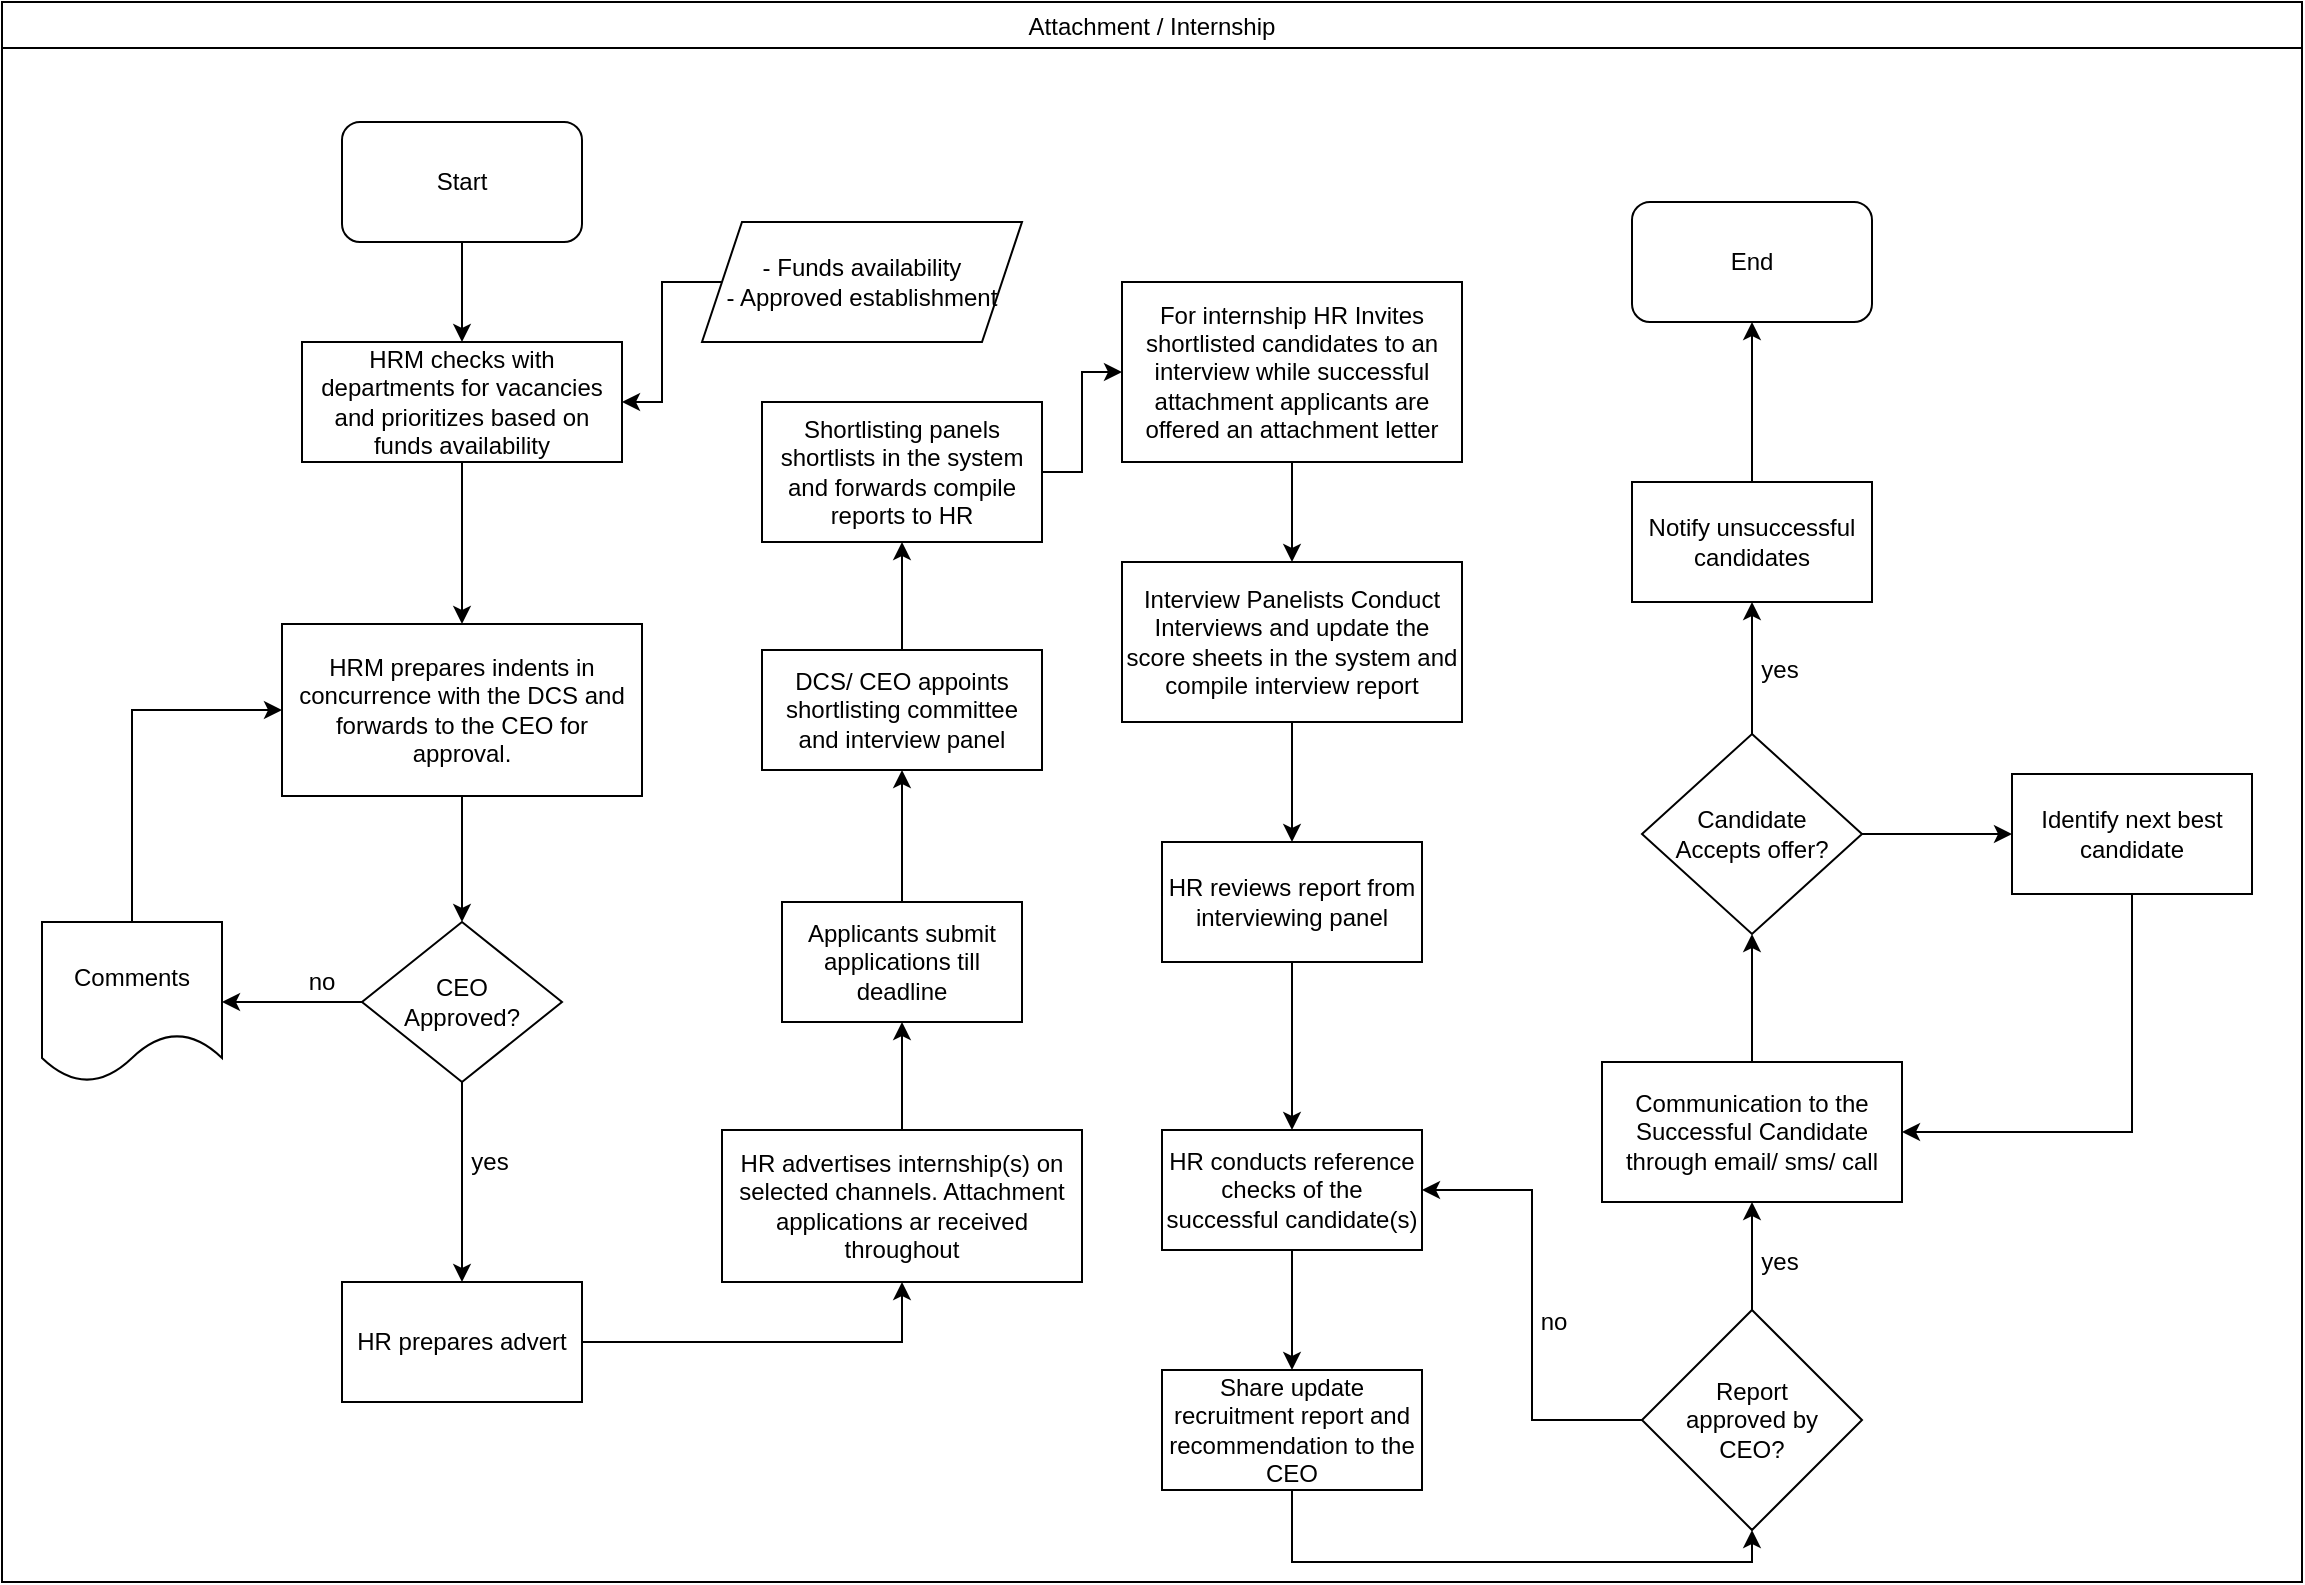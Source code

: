 <mxfile version="14.9.3" type="github">
  <diagram id="JpgFDhPypRxZ6japV6Xt" name="Page-1">
    <mxGraphModel dx="1038" dy="508" grid="1" gridSize="10" guides="1" tooltips="1" connect="1" arrows="1" fold="1" page="1" pageScale="1" pageWidth="1169" pageHeight="827" math="0" shadow="0">
      <root>
        <mxCell id="0" />
        <mxCell id="1" parent="0" />
        <mxCell id="ixj6lN1su4Th0R0Dn0Wk-1" value="Attachment / Internship" style="swimlane;startSize=23;fontStyle=0" vertex="1" parent="1">
          <mxGeometry x="10" y="20" width="1150" height="790" as="geometry" />
        </mxCell>
        <mxCell id="ixj6lN1su4Th0R0Dn0Wk-2" value="Start" style="rounded=1;whiteSpace=wrap;html=1;" vertex="1" parent="ixj6lN1su4Th0R0Dn0Wk-1">
          <mxGeometry x="170" y="60" width="120" height="60" as="geometry" />
        </mxCell>
        <mxCell id="ixj6lN1su4Th0R0Dn0Wk-4" value="&lt;span lang=&quot;EN-GB&quot;&gt;HRM checks with departments for vacancies and prioritizes based on funds availability&lt;br&gt;&lt;/span&gt;" style="rounded=0;whiteSpace=wrap;html=1;" vertex="1" parent="ixj6lN1su4Th0R0Dn0Wk-1">
          <mxGeometry x="150" y="170" width="160" height="60" as="geometry" />
        </mxCell>
        <mxCell id="ixj6lN1su4Th0R0Dn0Wk-5" value="" style="edgeStyle=orthogonalEdgeStyle;rounded=0;orthogonalLoop=1;jettySize=auto;html=1;" edge="1" parent="ixj6lN1su4Th0R0Dn0Wk-1" source="ixj6lN1su4Th0R0Dn0Wk-2" target="ixj6lN1su4Th0R0Dn0Wk-4">
          <mxGeometry relative="1" as="geometry">
            <mxPoint x="230" y="200" as="targetPoint" />
          </mxGeometry>
        </mxCell>
        <mxCell id="ixj6lN1su4Th0R0Dn0Wk-6" value="" style="edgeStyle=orthogonalEdgeStyle;rounded=0;orthogonalLoop=1;jettySize=auto;html=1;" edge="1" parent="ixj6lN1su4Th0R0Dn0Wk-1" source="ixj6lN1su4Th0R0Dn0Wk-7" target="ixj6lN1su4Th0R0Dn0Wk-4">
          <mxGeometry relative="1" as="geometry" />
        </mxCell>
        <mxCell id="ixj6lN1su4Th0R0Dn0Wk-7" value="&lt;div&gt;- Funds availability&lt;/div&gt;&lt;div&gt;- Approved establishment&lt;br&gt;&lt;/div&gt;" style="shape=parallelogram;perimeter=parallelogramPerimeter;whiteSpace=wrap;html=1;fixedSize=1;" vertex="1" parent="ixj6lN1su4Th0R0Dn0Wk-1">
          <mxGeometry x="350" y="110" width="160" height="60" as="geometry" />
        </mxCell>
        <mxCell id="ixj6lN1su4Th0R0Dn0Wk-11" value="" style="edgeStyle=orthogonalEdgeStyle;rounded=0;orthogonalLoop=1;jettySize=auto;html=1;exitX=0.5;exitY=1;exitDx=0;exitDy=0;" edge="1" parent="ixj6lN1su4Th0R0Dn0Wk-1" source="ixj6lN1su4Th0R0Dn0Wk-60" target="ixj6lN1su4Th0R0Dn0Wk-18">
          <mxGeometry relative="1" as="geometry">
            <mxPoint x="230" y="500" as="sourcePoint" />
          </mxGeometry>
        </mxCell>
        <mxCell id="ixj6lN1su4Th0R0Dn0Wk-16" value="" style="edgeStyle=orthogonalEdgeStyle;rounded=0;orthogonalLoop=1;jettySize=auto;html=1;" edge="1" parent="ixj6lN1su4Th0R0Dn0Wk-1" source="ixj6lN1su4Th0R0Dn0Wk-18" target="ixj6lN1su4Th0R0Dn0Wk-20">
          <mxGeometry relative="1" as="geometry" />
        </mxCell>
        <mxCell id="ixj6lN1su4Th0R0Dn0Wk-17" value="" style="edgeStyle=orthogonalEdgeStyle;rounded=0;orthogonalLoop=1;jettySize=auto;html=1;" edge="1" parent="ixj6lN1su4Th0R0Dn0Wk-1" source="ixj6lN1su4Th0R0Dn0Wk-18" target="ixj6lN1su4Th0R0Dn0Wk-22">
          <mxGeometry relative="1" as="geometry" />
        </mxCell>
        <mxCell id="ixj6lN1su4Th0R0Dn0Wk-18" value="&lt;div&gt;CEO &lt;br&gt;&lt;/div&gt;&lt;div&gt;Approved?&lt;/div&gt;" style="rhombus;whiteSpace=wrap;html=1;rounded=0;" vertex="1" parent="ixj6lN1su4Th0R0Dn0Wk-1">
          <mxGeometry x="180" y="460" width="100" height="80" as="geometry" />
        </mxCell>
        <mxCell id="ixj6lN1su4Th0R0Dn0Wk-19" value="" style="edgeStyle=orthogonalEdgeStyle;rounded=0;orthogonalLoop=1;jettySize=auto;html=1;entryX=0.5;entryY=1;entryDx=0;entryDy=0;" edge="1" parent="ixj6lN1su4Th0R0Dn0Wk-1" source="ixj6lN1su4Th0R0Dn0Wk-20" target="ixj6lN1su4Th0R0Dn0Wk-26">
          <mxGeometry relative="1" as="geometry">
            <mxPoint x="380" y="730" as="targetPoint" />
          </mxGeometry>
        </mxCell>
        <mxCell id="ixj6lN1su4Th0R0Dn0Wk-20" value="HR prepares advert" style="whiteSpace=wrap;html=1;rounded=0;" vertex="1" parent="ixj6lN1su4Th0R0Dn0Wk-1">
          <mxGeometry x="170" y="640" width="120" height="60" as="geometry" />
        </mxCell>
        <mxCell id="ixj6lN1su4Th0R0Dn0Wk-62" value="" style="edgeStyle=orthogonalEdgeStyle;rounded=0;orthogonalLoop=1;jettySize=auto;html=1;entryX=0;entryY=0.5;entryDx=0;entryDy=0;exitX=0.5;exitY=0;exitDx=0;exitDy=0;" edge="1" parent="ixj6lN1su4Th0R0Dn0Wk-1" source="ixj6lN1su4Th0R0Dn0Wk-22" target="ixj6lN1su4Th0R0Dn0Wk-60">
          <mxGeometry relative="1" as="geometry">
            <mxPoint x="65" y="470" as="targetPoint" />
          </mxGeometry>
        </mxCell>
        <mxCell id="ixj6lN1su4Th0R0Dn0Wk-22" value="Comments" style="shape=document;whiteSpace=wrap;html=1;boundedLbl=1;rounded=0;" vertex="1" parent="ixj6lN1su4Th0R0Dn0Wk-1">
          <mxGeometry x="20" y="460" width="90" height="80" as="geometry" />
        </mxCell>
        <mxCell id="ixj6lN1su4Th0R0Dn0Wk-25" value="" style="edgeStyle=orthogonalEdgeStyle;rounded=0;orthogonalLoop=1;jettySize=auto;html=1;" edge="1" parent="ixj6lN1su4Th0R0Dn0Wk-1" source="ixj6lN1su4Th0R0Dn0Wk-26" target="ixj6lN1su4Th0R0Dn0Wk-28">
          <mxGeometry relative="1" as="geometry" />
        </mxCell>
        <mxCell id="ixj6lN1su4Th0R0Dn0Wk-26" value="HR advertises internship(s) on selected channels. Attachment applications ar received throughout" style="whiteSpace=wrap;html=1;rounded=0;" vertex="1" parent="ixj6lN1su4Th0R0Dn0Wk-1">
          <mxGeometry x="360" y="564" width="180" height="76" as="geometry" />
        </mxCell>
        <mxCell id="ixj6lN1su4Th0R0Dn0Wk-27" value="" style="edgeStyle=orthogonalEdgeStyle;rounded=0;orthogonalLoop=1;jettySize=auto;html=1;" edge="1" parent="ixj6lN1su4Th0R0Dn0Wk-1" source="ixj6lN1su4Th0R0Dn0Wk-28" target="ixj6lN1su4Th0R0Dn0Wk-32">
          <mxGeometry relative="1" as="geometry" />
        </mxCell>
        <mxCell id="ixj6lN1su4Th0R0Dn0Wk-28" value="Applicants submit applications till deadline" style="whiteSpace=wrap;html=1;rounded=0;" vertex="1" parent="ixj6lN1su4Th0R0Dn0Wk-1">
          <mxGeometry x="390" y="450" width="120" height="60" as="geometry" />
        </mxCell>
        <mxCell id="ixj6lN1su4Th0R0Dn0Wk-29" value="yes" style="text;html=1;strokeColor=none;fillColor=none;align=center;verticalAlign=middle;whiteSpace=wrap;rounded=0;" vertex="1" parent="ixj6lN1su4Th0R0Dn0Wk-1">
          <mxGeometry x="224" y="570" width="40" height="20" as="geometry" />
        </mxCell>
        <mxCell id="ixj6lN1su4Th0R0Dn0Wk-31" value="" style="edgeStyle=orthogonalEdgeStyle;rounded=0;orthogonalLoop=1;jettySize=auto;html=1;" edge="1" parent="ixj6lN1su4Th0R0Dn0Wk-1" source="ixj6lN1su4Th0R0Dn0Wk-32" target="ixj6lN1su4Th0R0Dn0Wk-34">
          <mxGeometry relative="1" as="geometry" />
        </mxCell>
        <mxCell id="ixj6lN1su4Th0R0Dn0Wk-32" value="&lt;span lang=&quot;EN-GB&quot;&gt;DCS/ CEO appoints shortlisting committee and interview panel&lt;/span&gt;" style="whiteSpace=wrap;html=1;rounded=0;" vertex="1" parent="ixj6lN1su4Th0R0Dn0Wk-1">
          <mxGeometry x="380" y="324" width="140" height="60" as="geometry" />
        </mxCell>
        <mxCell id="ixj6lN1su4Th0R0Dn0Wk-33" value="" style="edgeStyle=orthogonalEdgeStyle;rounded=0;orthogonalLoop=1;jettySize=auto;html=1;entryX=0;entryY=0.5;entryDx=0;entryDy=0;" edge="1" parent="ixj6lN1su4Th0R0Dn0Wk-1" source="ixj6lN1su4Th0R0Dn0Wk-34" target="ixj6lN1su4Th0R0Dn0Wk-36">
          <mxGeometry relative="1" as="geometry" />
        </mxCell>
        <mxCell id="ixj6lN1su4Th0R0Dn0Wk-34" value="Shortlisting panels shortlists in the system and forwards compile reports to HR" style="whiteSpace=wrap;html=1;rounded=0;" vertex="1" parent="ixj6lN1su4Th0R0Dn0Wk-1">
          <mxGeometry x="380" y="200" width="140" height="70" as="geometry" />
        </mxCell>
        <mxCell id="ixj6lN1su4Th0R0Dn0Wk-35" value="" style="edgeStyle=orthogonalEdgeStyle;rounded=0;orthogonalLoop=1;jettySize=auto;html=1;" edge="1" parent="ixj6lN1su4Th0R0Dn0Wk-1" source="ixj6lN1su4Th0R0Dn0Wk-36" target="ixj6lN1su4Th0R0Dn0Wk-38">
          <mxGeometry relative="1" as="geometry" />
        </mxCell>
        <mxCell id="ixj6lN1su4Th0R0Dn0Wk-36" value="For internship HR Invites shortlisted candidates to an interview while successful attachment applicants are offered an attachment letter" style="whiteSpace=wrap;html=1;rounded=0;" vertex="1" parent="ixj6lN1su4Th0R0Dn0Wk-1">
          <mxGeometry x="560" y="140" width="170" height="90" as="geometry" />
        </mxCell>
        <mxCell id="ixj6lN1su4Th0R0Dn0Wk-37" value="" style="edgeStyle=orthogonalEdgeStyle;rounded=0;orthogonalLoop=1;jettySize=auto;html=1;" edge="1" parent="ixj6lN1su4Th0R0Dn0Wk-1" source="ixj6lN1su4Th0R0Dn0Wk-38" target="ixj6lN1su4Th0R0Dn0Wk-40">
          <mxGeometry relative="1" as="geometry" />
        </mxCell>
        <mxCell id="ixj6lN1su4Th0R0Dn0Wk-38" value="&lt;span lang=&quot;EN-GB&quot;&gt;Interview Panelists Conduct Interviews and update the score sheets in the system and compile interview report&lt;br&gt;&lt;/span&gt;" style="whiteSpace=wrap;html=1;rounded=0;" vertex="1" parent="ixj6lN1su4Th0R0Dn0Wk-1">
          <mxGeometry x="560" y="280" width="170" height="80" as="geometry" />
        </mxCell>
        <mxCell id="ixj6lN1su4Th0R0Dn0Wk-39" value="" style="edgeStyle=orthogonalEdgeStyle;rounded=0;orthogonalLoop=1;jettySize=auto;html=1;" edge="1" parent="ixj6lN1su4Th0R0Dn0Wk-1" source="ixj6lN1su4Th0R0Dn0Wk-40" target="ixj6lN1su4Th0R0Dn0Wk-42">
          <mxGeometry relative="1" as="geometry" />
        </mxCell>
        <mxCell id="ixj6lN1su4Th0R0Dn0Wk-40" value="&lt;span lang=&quot;EN-GB&quot;&gt;HR reviews report from interviewing panel&lt;/span&gt;" style="whiteSpace=wrap;html=1;rounded=0;" vertex="1" parent="ixj6lN1su4Th0R0Dn0Wk-1">
          <mxGeometry x="580" y="420" width="130" height="60" as="geometry" />
        </mxCell>
        <mxCell id="ixj6lN1su4Th0R0Dn0Wk-41" value="" style="edgeStyle=orthogonalEdgeStyle;rounded=0;orthogonalLoop=1;jettySize=auto;html=1;" edge="1" parent="ixj6lN1su4Th0R0Dn0Wk-1" source="ixj6lN1su4Th0R0Dn0Wk-42" target="ixj6lN1su4Th0R0Dn0Wk-44">
          <mxGeometry relative="1" as="geometry" />
        </mxCell>
        <mxCell id="ixj6lN1su4Th0R0Dn0Wk-42" value="&lt;span lang=&quot;EN-GB&quot;&gt;HR conducts reference checks of the successful candidate(s)&lt;br&gt;&lt;/span&gt;" style="whiteSpace=wrap;html=1;rounded=0;" vertex="1" parent="ixj6lN1su4Th0R0Dn0Wk-1">
          <mxGeometry x="580" y="564" width="130" height="60" as="geometry" />
        </mxCell>
        <mxCell id="ixj6lN1su4Th0R0Dn0Wk-43" value="" style="edgeStyle=orthogonalEdgeStyle;rounded=0;orthogonalLoop=1;jettySize=auto;html=1;entryX=0.5;entryY=1;entryDx=0;entryDy=0;exitX=0.5;exitY=1;exitDx=0;exitDy=0;" edge="1" parent="ixj6lN1su4Th0R0Dn0Wk-1" source="ixj6lN1su4Th0R0Dn0Wk-44" target="ixj6lN1su4Th0R0Dn0Wk-47">
          <mxGeometry relative="1" as="geometry">
            <Array as="points">
              <mxPoint x="645" y="780" />
              <mxPoint x="875" y="780" />
            </Array>
          </mxGeometry>
        </mxCell>
        <mxCell id="ixj6lN1su4Th0R0Dn0Wk-44" value="Share update recruitment report and recommendation to the CEO" style="whiteSpace=wrap;html=1;rounded=0;" vertex="1" parent="ixj6lN1su4Th0R0Dn0Wk-1">
          <mxGeometry x="580" y="684" width="130" height="60" as="geometry" />
        </mxCell>
        <mxCell id="ixj6lN1su4Th0R0Dn0Wk-45" value="" style="edgeStyle=orthogonalEdgeStyle;rounded=0;orthogonalLoop=1;jettySize=auto;html=1;" edge="1" parent="ixj6lN1su4Th0R0Dn0Wk-1" source="ixj6lN1su4Th0R0Dn0Wk-47" target="ixj6lN1su4Th0R0Dn0Wk-49">
          <mxGeometry relative="1" as="geometry" />
        </mxCell>
        <mxCell id="ixj6lN1su4Th0R0Dn0Wk-46" value="" style="edgeStyle=orthogonalEdgeStyle;rounded=0;orthogonalLoop=1;jettySize=auto;html=1;entryX=1;entryY=0.5;entryDx=0;entryDy=0;exitX=0;exitY=0.5;exitDx=0;exitDy=0;" edge="1" parent="ixj6lN1su4Th0R0Dn0Wk-1" source="ixj6lN1su4Th0R0Dn0Wk-47" target="ixj6lN1su4Th0R0Dn0Wk-42">
          <mxGeometry relative="1" as="geometry">
            <mxPoint x="1005" y="714" as="targetPoint" />
            <Array as="points">
              <mxPoint x="765" y="709" />
              <mxPoint x="765" y="594" />
            </Array>
          </mxGeometry>
        </mxCell>
        <mxCell id="ixj6lN1su4Th0R0Dn0Wk-47" value="&lt;div&gt;Report &lt;br&gt;&lt;/div&gt;&lt;div&gt;approved by &lt;br&gt;&lt;/div&gt;&lt;div&gt;CEO?&lt;/div&gt;" style="rhombus;whiteSpace=wrap;html=1;rounded=0;" vertex="1" parent="ixj6lN1su4Th0R0Dn0Wk-1">
          <mxGeometry x="820" y="654" width="110" height="110" as="geometry" />
        </mxCell>
        <mxCell id="ixj6lN1su4Th0R0Dn0Wk-48" value="" style="edgeStyle=orthogonalEdgeStyle;rounded=0;orthogonalLoop=1;jettySize=auto;html=1;" edge="1" parent="ixj6lN1su4Th0R0Dn0Wk-1" source="ixj6lN1su4Th0R0Dn0Wk-49" target="ixj6lN1su4Th0R0Dn0Wk-52">
          <mxGeometry relative="1" as="geometry" />
        </mxCell>
        <mxCell id="ixj6lN1su4Th0R0Dn0Wk-49" value="&lt;span lang=&quot;EN-GB&quot;&gt;Communication to the Successful Candidate through email/ sms/ call&lt;/span&gt;" style="whiteSpace=wrap;html=1;rounded=0;" vertex="1" parent="ixj6lN1su4Th0R0Dn0Wk-1">
          <mxGeometry x="800" y="530" width="150" height="70" as="geometry" />
        </mxCell>
        <mxCell id="ixj6lN1su4Th0R0Dn0Wk-50" value="" style="edgeStyle=orthogonalEdgeStyle;rounded=0;orthogonalLoop=1;jettySize=auto;html=1;" edge="1" parent="ixj6lN1su4Th0R0Dn0Wk-1" source="ixj6lN1su4Th0R0Dn0Wk-52" target="ixj6lN1su4Th0R0Dn0Wk-55">
          <mxGeometry relative="1" as="geometry" />
        </mxCell>
        <mxCell id="ixj6lN1su4Th0R0Dn0Wk-51" value="" style="edgeStyle=orthogonalEdgeStyle;rounded=0;orthogonalLoop=1;jettySize=auto;html=1;" edge="1" parent="ixj6lN1su4Th0R0Dn0Wk-1" source="ixj6lN1su4Th0R0Dn0Wk-52" target="ixj6lN1su4Th0R0Dn0Wk-59">
          <mxGeometry relative="1" as="geometry" />
        </mxCell>
        <mxCell id="ixj6lN1su4Th0R0Dn0Wk-52" value="&lt;div&gt;Candidate&lt;/div&gt;&lt;div&gt;Accepts offer?&lt;/div&gt;" style="rhombus;whiteSpace=wrap;html=1;rounded=0;" vertex="1" parent="ixj6lN1su4Th0R0Dn0Wk-1">
          <mxGeometry x="820" y="366" width="110" height="100" as="geometry" />
        </mxCell>
        <mxCell id="ixj6lN1su4Th0R0Dn0Wk-53" value="no" style="text;html=1;strokeColor=none;fillColor=none;align=center;verticalAlign=middle;whiteSpace=wrap;rounded=0;" vertex="1" parent="ixj6lN1su4Th0R0Dn0Wk-1">
          <mxGeometry x="756" y="650" width="40" height="20" as="geometry" />
        </mxCell>
        <mxCell id="ixj6lN1su4Th0R0Dn0Wk-54" value="" style="edgeStyle=orthogonalEdgeStyle;rounded=0;orthogonalLoop=1;jettySize=auto;html=1;entryX=0.5;entryY=1;entryDx=0;entryDy=0;" edge="1" parent="ixj6lN1su4Th0R0Dn0Wk-1" source="ixj6lN1su4Th0R0Dn0Wk-55" target="ixj6lN1su4Th0R0Dn0Wk-56">
          <mxGeometry relative="1" as="geometry">
            <mxPoint x="875" y="126" as="targetPoint" />
          </mxGeometry>
        </mxCell>
        <mxCell id="ixj6lN1su4Th0R0Dn0Wk-55" value="Notify unsuccessful candidates" style="whiteSpace=wrap;html=1;rounded=0;" vertex="1" parent="ixj6lN1su4Th0R0Dn0Wk-1">
          <mxGeometry x="815" y="240" width="120" height="60" as="geometry" />
        </mxCell>
        <mxCell id="ixj6lN1su4Th0R0Dn0Wk-56" value="End" style="rounded=1;whiteSpace=wrap;html=1;" vertex="1" parent="ixj6lN1su4Th0R0Dn0Wk-1">
          <mxGeometry x="815" y="100" width="120" height="60" as="geometry" />
        </mxCell>
        <mxCell id="ixj6lN1su4Th0R0Dn0Wk-57" value="yes" style="text;html=1;strokeColor=none;fillColor=none;align=center;verticalAlign=middle;whiteSpace=wrap;rounded=0;" vertex="1" parent="ixj6lN1su4Th0R0Dn0Wk-1">
          <mxGeometry x="869" y="324" width="40" height="20" as="geometry" />
        </mxCell>
        <mxCell id="ixj6lN1su4Th0R0Dn0Wk-58" value="" style="edgeStyle=orthogonalEdgeStyle;rounded=0;orthogonalLoop=1;jettySize=auto;html=1;entryX=1;entryY=0.5;entryDx=0;entryDy=0;exitX=0.5;exitY=1;exitDx=0;exitDy=0;" edge="1" parent="ixj6lN1su4Th0R0Dn0Wk-1" source="ixj6lN1su4Th0R0Dn0Wk-59" target="ixj6lN1su4Th0R0Dn0Wk-49">
          <mxGeometry relative="1" as="geometry">
            <mxPoint x="1065" y="526" as="targetPoint" />
          </mxGeometry>
        </mxCell>
        <mxCell id="ixj6lN1su4Th0R0Dn0Wk-59" value="Identify next best candidate" style="rounded=0;whiteSpace=wrap;html=1;" vertex="1" parent="ixj6lN1su4Th0R0Dn0Wk-1">
          <mxGeometry x="1005" y="386" width="120" height="60" as="geometry" />
        </mxCell>
        <mxCell id="ixj6lN1su4Th0R0Dn0Wk-60" value="&lt;span lang=&quot;EN-GB&quot;&gt;HRM prepares indents in concurrence with the DCS and forwards to the CEO for approval.&lt;/span&gt;" style="rounded=0;whiteSpace=wrap;html=1;" vertex="1" parent="ixj6lN1su4Th0R0Dn0Wk-1">
          <mxGeometry x="140" y="311" width="180" height="86" as="geometry" />
        </mxCell>
        <mxCell id="ixj6lN1su4Th0R0Dn0Wk-3" value="" style="edgeStyle=orthogonalEdgeStyle;rounded=0;orthogonalLoop=1;jettySize=auto;html=1;" edge="1" parent="ixj6lN1su4Th0R0Dn0Wk-1" source="ixj6lN1su4Th0R0Dn0Wk-4" target="ixj6lN1su4Th0R0Dn0Wk-60">
          <mxGeometry relative="1" as="geometry">
            <mxPoint x="230" y="290" as="targetPoint" />
          </mxGeometry>
        </mxCell>
        <mxCell id="ixj6lN1su4Th0R0Dn0Wk-64" value="yes" style="text;html=1;strokeColor=none;fillColor=none;align=center;verticalAlign=middle;whiteSpace=wrap;rounded=0;" vertex="1" parent="ixj6lN1su4Th0R0Dn0Wk-1">
          <mxGeometry x="869" y="620" width="40" height="20" as="geometry" />
        </mxCell>
        <mxCell id="ixj6lN1su4Th0R0Dn0Wk-63" value="no" style="text;html=1;strokeColor=none;fillColor=none;align=center;verticalAlign=middle;whiteSpace=wrap;rounded=0;" vertex="1" parent="1">
          <mxGeometry x="150" y="500" width="40" height="20" as="geometry" />
        </mxCell>
      </root>
    </mxGraphModel>
  </diagram>
</mxfile>
